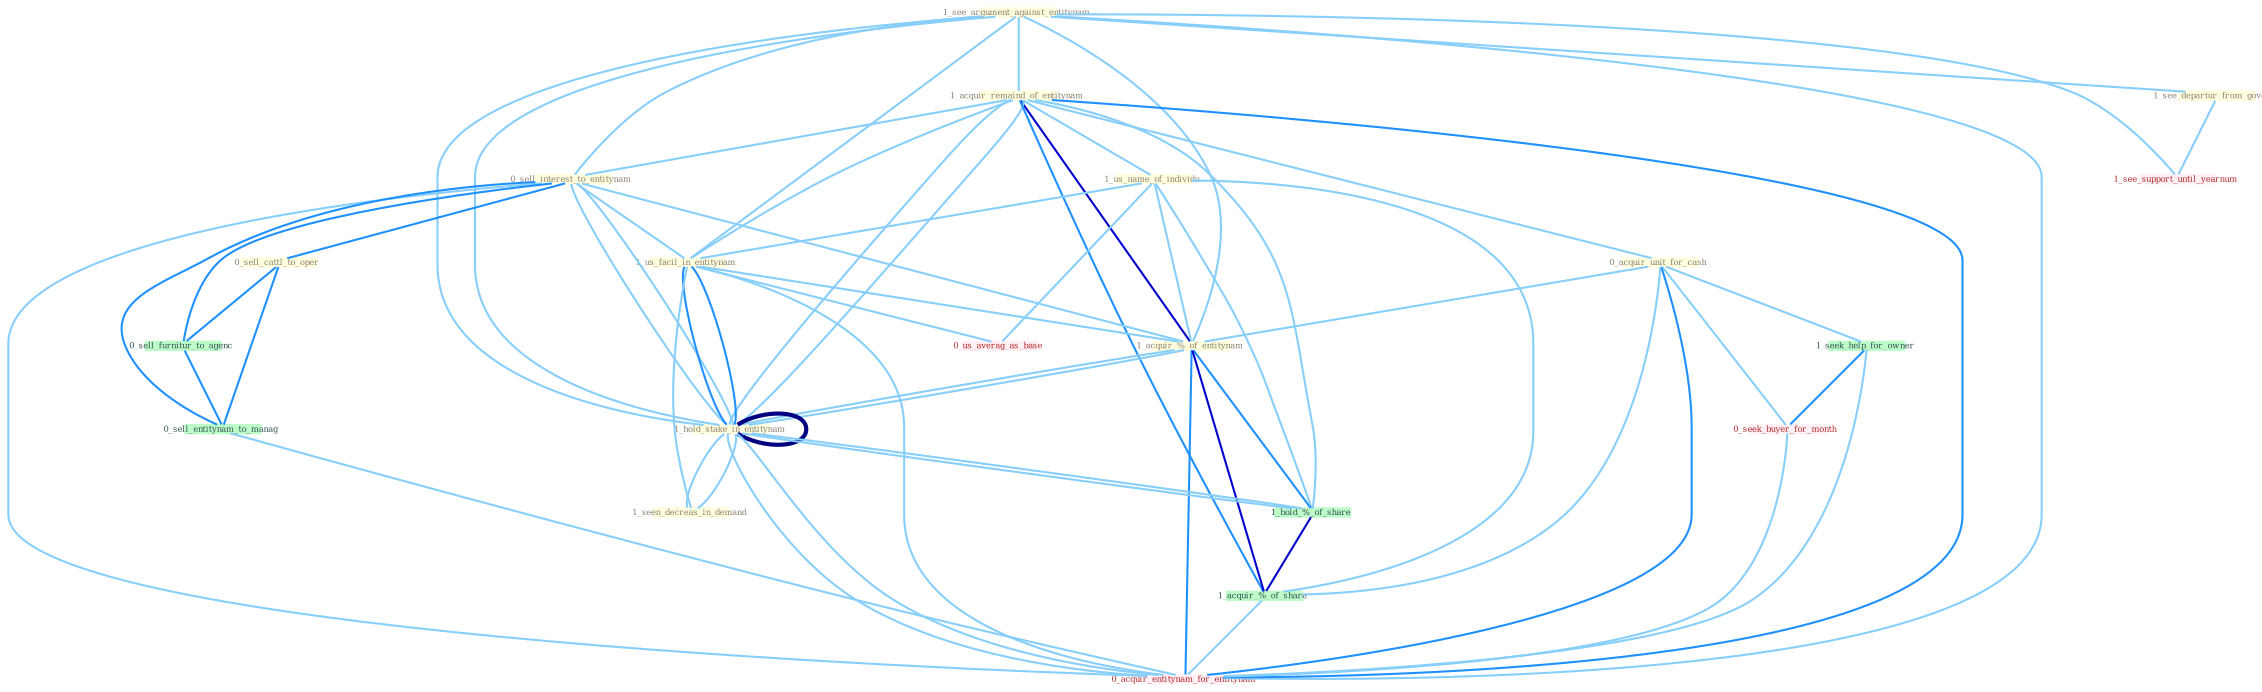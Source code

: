 Graph G{ 
    node
    [shape=polygon,style=filled,width=.5,height=.06,color="#BDFCC9",fixedsize=true,fontsize=4,
    fontcolor="#2f4f4f"];
    {node
    [color="#ffffe0", fontcolor="#8b7d6b"] "1_see_argument_against_entitynam " "1_acquir_remaind_of_entitynam " "0_acquir_unit_for_cash " "1_us_name_of_individu " "0_sell_interest_to_entitynam " "1_us_facil_in_entitynam " "1_acquir_%_of_entitynam " "1_hold_stake_in_entitynam " "1_see_departur_from_govern " "0_sell_cattl_to_oper " "1_seen_decreas_in_demand "}
{node [color="#fff0f5", fontcolor="#b22222"] "0_seek_buyer_for_month " "1_see_support_until_yearnum " "0_us_averag_as_base " "0_acquir_entitynam_for_entitynam "}
edge [color="#B0E2FF"];

	"1_see_argument_against_entitynam " -- "1_acquir_remaind_of_entitynam " [w="1", color="#87cefa" ];
	"1_see_argument_against_entitynam " -- "0_sell_interest_to_entitynam " [w="1", color="#87cefa" ];
	"1_see_argument_against_entitynam " -- "1_us_facil_in_entitynam " [w="1", color="#87cefa" ];
	"1_see_argument_against_entitynam " -- "1_acquir_%_of_entitynam " [w="1", color="#87cefa" ];
	"1_see_argument_against_entitynam " -- "1_hold_stake_in_entitynam " [w="1", color="#87cefa" ];
	"1_see_argument_against_entitynam " -- "1_see_departur_from_govern " [w="1", color="#87cefa" ];
	"1_see_argument_against_entitynam " -- "1_hold_stake_in_entitynam " [w="1", color="#87cefa" ];
	"1_see_argument_against_entitynam " -- "1_see_support_until_yearnum " [w="1", color="#87cefa" ];
	"1_see_argument_against_entitynam " -- "0_acquir_entitynam_for_entitynam " [w="1", color="#87cefa" ];
	"1_acquir_remaind_of_entitynam " -- "0_acquir_unit_for_cash " [w="1", color="#87cefa" ];
	"1_acquir_remaind_of_entitynam " -- "1_us_name_of_individu " [w="1", color="#87cefa" ];
	"1_acquir_remaind_of_entitynam " -- "0_sell_interest_to_entitynam " [w="1", color="#87cefa" ];
	"1_acquir_remaind_of_entitynam " -- "1_us_facil_in_entitynam " [w="1", color="#87cefa" ];
	"1_acquir_remaind_of_entitynam " -- "1_acquir_%_of_entitynam " [w="3", color="#0000cd" , len=0.6];
	"1_acquir_remaind_of_entitynam " -- "1_hold_stake_in_entitynam " [w="1", color="#87cefa" ];
	"1_acquir_remaind_of_entitynam " -- "1_hold_%_of_share " [w="1", color="#87cefa" ];
	"1_acquir_remaind_of_entitynam " -- "1_hold_stake_in_entitynam " [w="1", color="#87cefa" ];
	"1_acquir_remaind_of_entitynam " -- "1_acquir_%_of_share " [w="2", color="#1e90ff" , len=0.8];
	"1_acquir_remaind_of_entitynam " -- "0_acquir_entitynam_for_entitynam " [w="2", color="#1e90ff" , len=0.8];
	"0_acquir_unit_for_cash " -- "1_acquir_%_of_entitynam " [w="1", color="#87cefa" ];
	"0_acquir_unit_for_cash " -- "1_seek_help_for_owner " [w="1", color="#87cefa" ];
	"0_acquir_unit_for_cash " -- "0_seek_buyer_for_month " [w="1", color="#87cefa" ];
	"0_acquir_unit_for_cash " -- "1_acquir_%_of_share " [w="1", color="#87cefa" ];
	"0_acquir_unit_for_cash " -- "0_acquir_entitynam_for_entitynam " [w="2", color="#1e90ff" , len=0.8];
	"1_us_name_of_individu " -- "1_us_facil_in_entitynam " [w="1", color="#87cefa" ];
	"1_us_name_of_individu " -- "1_acquir_%_of_entitynam " [w="1", color="#87cefa" ];
	"1_us_name_of_individu " -- "1_hold_%_of_share " [w="1", color="#87cefa" ];
	"1_us_name_of_individu " -- "1_acquir_%_of_share " [w="1", color="#87cefa" ];
	"1_us_name_of_individu " -- "0_us_averag_as_base " [w="1", color="#87cefa" ];
	"0_sell_interest_to_entitynam " -- "1_us_facil_in_entitynam " [w="1", color="#87cefa" ];
	"0_sell_interest_to_entitynam " -- "1_acquir_%_of_entitynam " [w="1", color="#87cefa" ];
	"0_sell_interest_to_entitynam " -- "1_hold_stake_in_entitynam " [w="1", color="#87cefa" ];
	"0_sell_interest_to_entitynam " -- "0_sell_cattl_to_oper " [w="2", color="#1e90ff" , len=0.8];
	"0_sell_interest_to_entitynam " -- "1_hold_stake_in_entitynam " [w="1", color="#87cefa" ];
	"0_sell_interest_to_entitynam " -- "0_sell_furnitur_to_agenc " [w="2", color="#1e90ff" , len=0.8];
	"0_sell_interest_to_entitynam " -- "0_sell_entitynam_to_manag " [w="2", color="#1e90ff" , len=0.8];
	"0_sell_interest_to_entitynam " -- "0_acquir_entitynam_for_entitynam " [w="1", color="#87cefa" ];
	"1_us_facil_in_entitynam " -- "1_acquir_%_of_entitynam " [w="1", color="#87cefa" ];
	"1_us_facil_in_entitynam " -- "1_hold_stake_in_entitynam " [w="2", color="#1e90ff" , len=0.8];
	"1_us_facil_in_entitynam " -- "1_seen_decreas_in_demand " [w="1", color="#87cefa" ];
	"1_us_facil_in_entitynam " -- "1_hold_stake_in_entitynam " [w="2", color="#1e90ff" , len=0.8];
	"1_us_facil_in_entitynam " -- "0_us_averag_as_base " [w="1", color="#87cefa" ];
	"1_us_facil_in_entitynam " -- "0_acquir_entitynam_for_entitynam " [w="1", color="#87cefa" ];
	"1_acquir_%_of_entitynam " -- "1_hold_stake_in_entitynam " [w="1", color="#87cefa" ];
	"1_acquir_%_of_entitynam " -- "1_hold_%_of_share " [w="2", color="#1e90ff" , len=0.8];
	"1_acquir_%_of_entitynam " -- "1_hold_stake_in_entitynam " [w="1", color="#87cefa" ];
	"1_acquir_%_of_entitynam " -- "1_acquir_%_of_share " [w="3", color="#0000cd" , len=0.6];
	"1_acquir_%_of_entitynam " -- "0_acquir_entitynam_for_entitynam " [w="2", color="#1e90ff" , len=0.8];
	"1_hold_stake_in_entitynam " -- "1_seen_decreas_in_demand " [w="1", color="#87cefa" ];
	"1_hold_stake_in_entitynam " -- "1_hold_%_of_share " [w="1", color="#87cefa" ];
	"1_hold_stake_in_entitynam " -- "1_hold_stake_in_entitynam " [w="4", style=bold, color="#000080", len=0.4];
	"1_hold_stake_in_entitynam " -- "0_acquir_entitynam_for_entitynam " [w="1", color="#87cefa" ];
	"1_see_departur_from_govern " -- "1_see_support_until_yearnum " [w="1", color="#87cefa" ];
	"0_sell_cattl_to_oper " -- "0_sell_furnitur_to_agenc " [w="2", color="#1e90ff" , len=0.8];
	"0_sell_cattl_to_oper " -- "0_sell_entitynam_to_manag " [w="2", color="#1e90ff" , len=0.8];
	"1_seen_decreas_in_demand " -- "1_hold_stake_in_entitynam " [w="1", color="#87cefa" ];
	"1_hold_%_of_share " -- "1_hold_stake_in_entitynam " [w="1", color="#87cefa" ];
	"1_hold_%_of_share " -- "1_acquir_%_of_share " [w="3", color="#0000cd" , len=0.6];
	"1_hold_stake_in_entitynam " -- "0_acquir_entitynam_for_entitynam " [w="1", color="#87cefa" ];
	"1_seek_help_for_owner " -- "0_seek_buyer_for_month " [w="2", color="#1e90ff" , len=0.8];
	"1_seek_help_for_owner " -- "0_acquir_entitynam_for_entitynam " [w="1", color="#87cefa" ];
	"0_seek_buyer_for_month " -- "0_acquir_entitynam_for_entitynam " [w="1", color="#87cefa" ];
	"1_acquir_%_of_share " -- "0_acquir_entitynam_for_entitynam " [w="1", color="#87cefa" ];
	"0_sell_furnitur_to_agenc " -- "0_sell_entitynam_to_manag " [w="2", color="#1e90ff" , len=0.8];
	"0_sell_entitynam_to_manag " -- "0_acquir_entitynam_for_entitynam " [w="1", color="#87cefa" ];
}